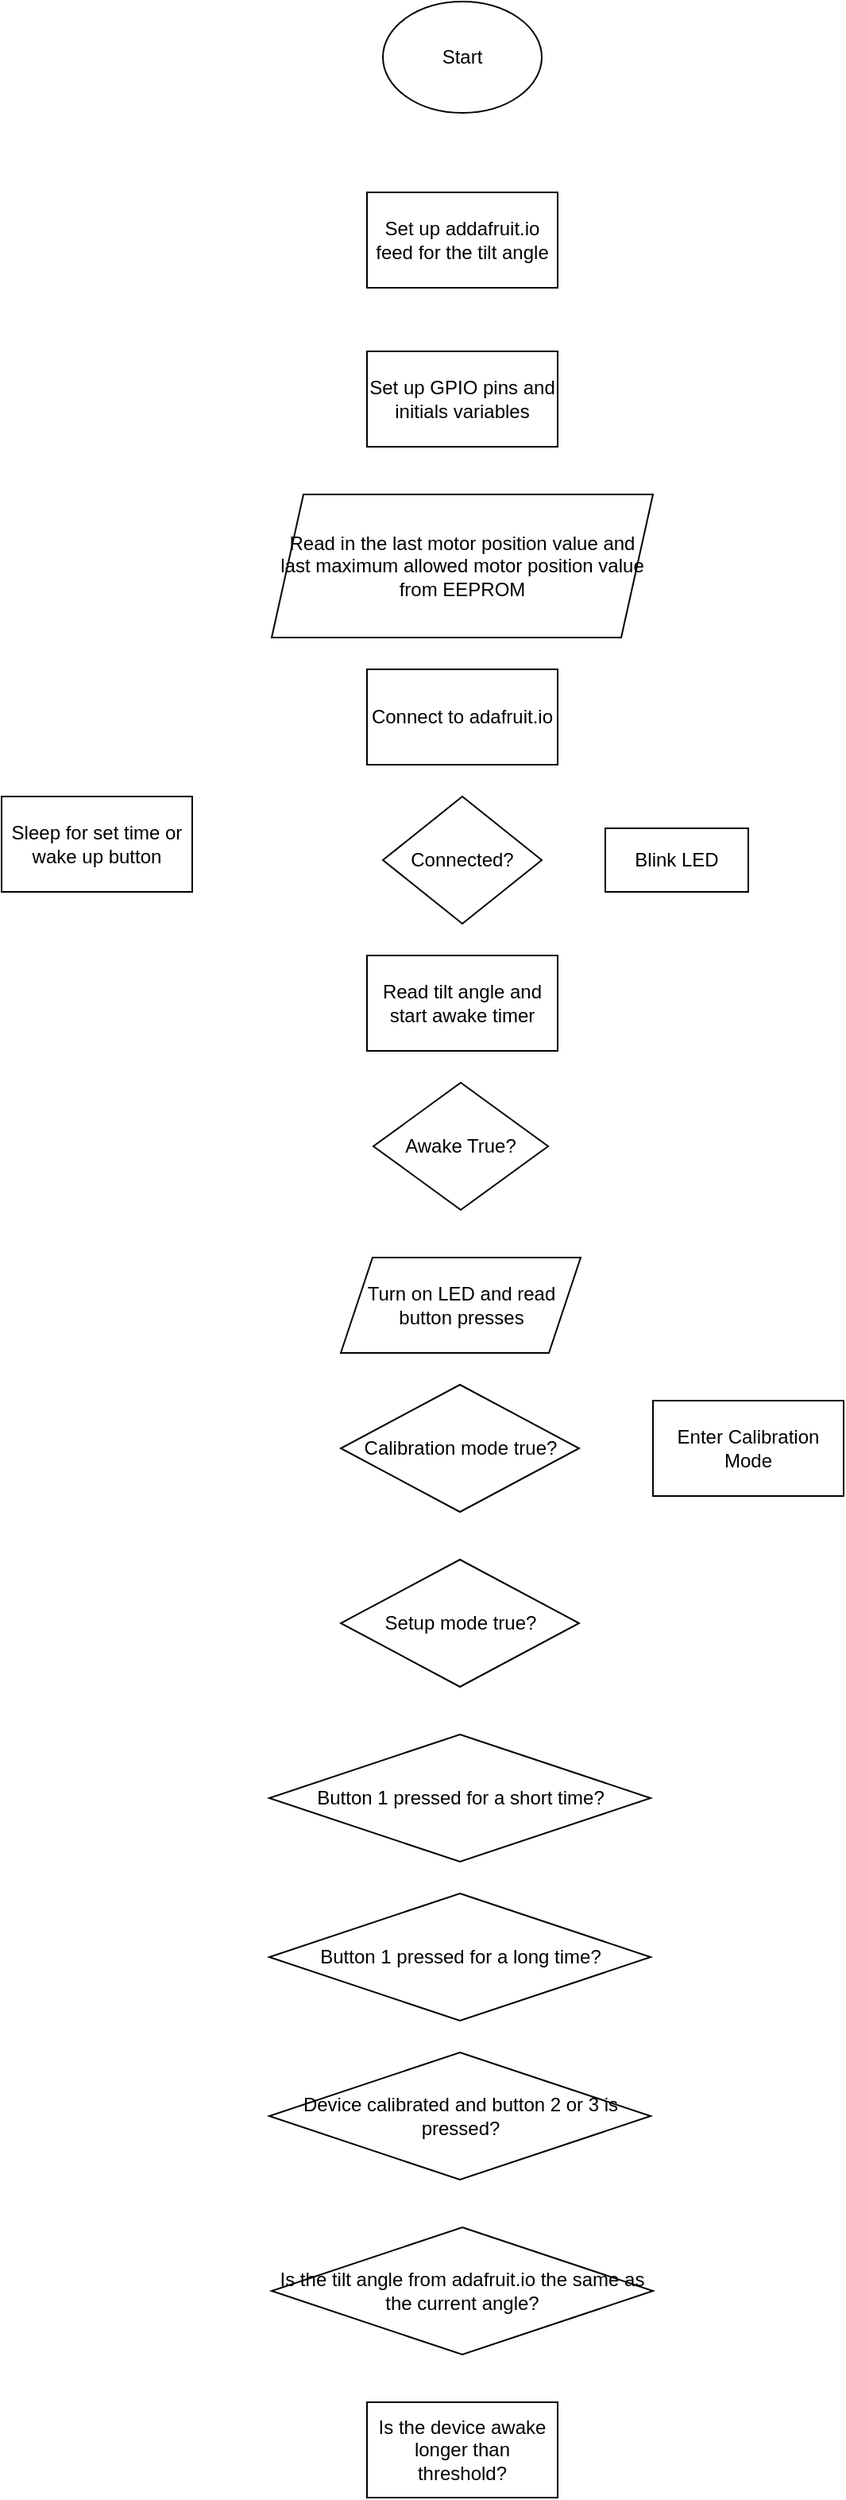 <mxfile version="14.5.8" type="github"><diagram id="C5RBs43oDa-KdzZeNtuy" name="Page-1"><mxGraphModel dx="1422" dy="803" grid="1" gridSize="10" guides="1" tooltips="1" connect="1" arrows="1" fold="1" page="1" pageScale="1" pageWidth="1200" pageHeight="1920" math="0" shadow="0"><root><mxCell id="WIyWlLk6GJQsqaUBKTNV-0"/><mxCell id="WIyWlLk6GJQsqaUBKTNV-1" parent="WIyWlLk6GJQsqaUBKTNV-0"/><mxCell id="5-TDlS2lGSqQzV5PzWT4-0" value="Start" style="ellipse;whiteSpace=wrap;html=1;" vertex="1" parent="WIyWlLk6GJQsqaUBKTNV-1"><mxGeometry x="310" y="20" width="100" height="70" as="geometry"/></mxCell><mxCell id="5-TDlS2lGSqQzV5PzWT4-1" value="Set up addafruit.io feed for the tilt angle" style="rounded=0;whiteSpace=wrap;html=1;" vertex="1" parent="WIyWlLk6GJQsqaUBKTNV-1"><mxGeometry x="300" y="140" width="120" height="60" as="geometry"/></mxCell><mxCell id="5-TDlS2lGSqQzV5PzWT4-2" value="Set up GPIO pins and initials variables" style="rounded=0;whiteSpace=wrap;html=1;" vertex="1" parent="WIyWlLk6GJQsqaUBKTNV-1"><mxGeometry x="300" y="240" width="120" height="60" as="geometry"/></mxCell><mxCell id="5-TDlS2lGSqQzV5PzWT4-3" value="Read in the last motor position value and last maximum allowed motor position value from EEPROM" style="shape=parallelogram;perimeter=parallelogramPerimeter;whiteSpace=wrap;html=1;fixedSize=1;" vertex="1" parent="WIyWlLk6GJQsqaUBKTNV-1"><mxGeometry x="240" y="330" width="240" height="90" as="geometry"/></mxCell><mxCell id="5-TDlS2lGSqQzV5PzWT4-4" value="Connect to adafruit.io" style="rounded=0;whiteSpace=wrap;html=1;" vertex="1" parent="WIyWlLk6GJQsqaUBKTNV-1"><mxGeometry x="300" y="440" width="120" height="60" as="geometry"/></mxCell><mxCell id="5-TDlS2lGSqQzV5PzWT4-5" value="Connected?" style="rhombus;whiteSpace=wrap;html=1;" vertex="1" parent="WIyWlLk6GJQsqaUBKTNV-1"><mxGeometry x="310" y="520" width="100" height="80" as="geometry"/></mxCell><mxCell id="5-TDlS2lGSqQzV5PzWT4-6" value="Read tilt angle and start awake timer" style="rounded=0;whiteSpace=wrap;html=1;" vertex="1" parent="WIyWlLk6GJQsqaUBKTNV-1"><mxGeometry x="300" y="620" width="120" height="60" as="geometry"/></mxCell><mxCell id="5-TDlS2lGSqQzV5PzWT4-7" value="Awake True?" style="rhombus;whiteSpace=wrap;html=1;" vertex="1" parent="WIyWlLk6GJQsqaUBKTNV-1"><mxGeometry x="304" y="700" width="110" height="80" as="geometry"/></mxCell><mxCell id="5-TDlS2lGSqQzV5PzWT4-8" value="Turn on LED and read button presses" style="shape=parallelogram;perimeter=parallelogramPerimeter;whiteSpace=wrap;html=1;fixedSize=1;" vertex="1" parent="WIyWlLk6GJQsqaUBKTNV-1"><mxGeometry x="283.5" y="810" width="151" height="60" as="geometry"/></mxCell><mxCell id="5-TDlS2lGSqQzV5PzWT4-9" value="Calibration mode true?" style="rhombus;whiteSpace=wrap;html=1;" vertex="1" parent="WIyWlLk6GJQsqaUBKTNV-1"><mxGeometry x="283.5" y="890" width="150" height="80" as="geometry"/></mxCell><mxCell id="5-TDlS2lGSqQzV5PzWT4-10" value="Blink LED" style="rounded=0;whiteSpace=wrap;html=1;" vertex="1" parent="WIyWlLk6GJQsqaUBKTNV-1"><mxGeometry x="450" y="540" width="90" height="40" as="geometry"/></mxCell><mxCell id="5-TDlS2lGSqQzV5PzWT4-11" value="Sleep for set time or wake up button" style="rounded=0;whiteSpace=wrap;html=1;" vertex="1" parent="WIyWlLk6GJQsqaUBKTNV-1"><mxGeometry x="70" y="520" width="120" height="60" as="geometry"/></mxCell><mxCell id="5-TDlS2lGSqQzV5PzWT4-12" value="Enter Calibration Mode" style="rounded=0;whiteSpace=wrap;html=1;" vertex="1" parent="WIyWlLk6GJQsqaUBKTNV-1"><mxGeometry x="480" y="900" width="120" height="60" as="geometry"/></mxCell><mxCell id="5-TDlS2lGSqQzV5PzWT4-13" value="Setup mode true?" style="rhombus;whiteSpace=wrap;html=1;" vertex="1" parent="WIyWlLk6GJQsqaUBKTNV-1"><mxGeometry x="283.5" y="1000" width="150" height="80" as="geometry"/></mxCell><mxCell id="5-TDlS2lGSqQzV5PzWT4-14" value="Button 1 pressed for a short time?" style="rhombus;whiteSpace=wrap;html=1;" vertex="1" parent="WIyWlLk6GJQsqaUBKTNV-1"><mxGeometry x="238.5" y="1110" width="240" height="80" as="geometry"/></mxCell><mxCell id="5-TDlS2lGSqQzV5PzWT4-15" value="Button 1 pressed for a long time?" style="rhombus;whiteSpace=wrap;html=1;" vertex="1" parent="WIyWlLk6GJQsqaUBKTNV-1"><mxGeometry x="238.5" y="1210" width="240" height="80" as="geometry"/></mxCell><mxCell id="5-TDlS2lGSqQzV5PzWT4-16" value="Device calibrated and button 2 or 3 is pressed?" style="rhombus;whiteSpace=wrap;html=1;" vertex="1" parent="WIyWlLk6GJQsqaUBKTNV-1"><mxGeometry x="238.5" y="1310" width="240" height="80" as="geometry"/></mxCell><mxCell id="5-TDlS2lGSqQzV5PzWT4-17" value="Is the tilt angle from adafruit.io the same as the current angle? " style="rhombus;whiteSpace=wrap;html=1;" vertex="1" parent="WIyWlLk6GJQsqaUBKTNV-1"><mxGeometry x="240" y="1420" width="240" height="80" as="geometry"/></mxCell><mxCell id="5-TDlS2lGSqQzV5PzWT4-18" value="Is the device awake longer than threshold?" style="rounded=0;whiteSpace=wrap;html=1;" vertex="1" parent="WIyWlLk6GJQsqaUBKTNV-1"><mxGeometry x="300" y="1530" width="120" height="60" as="geometry"/></mxCell></root></mxGraphModel></diagram></mxfile>